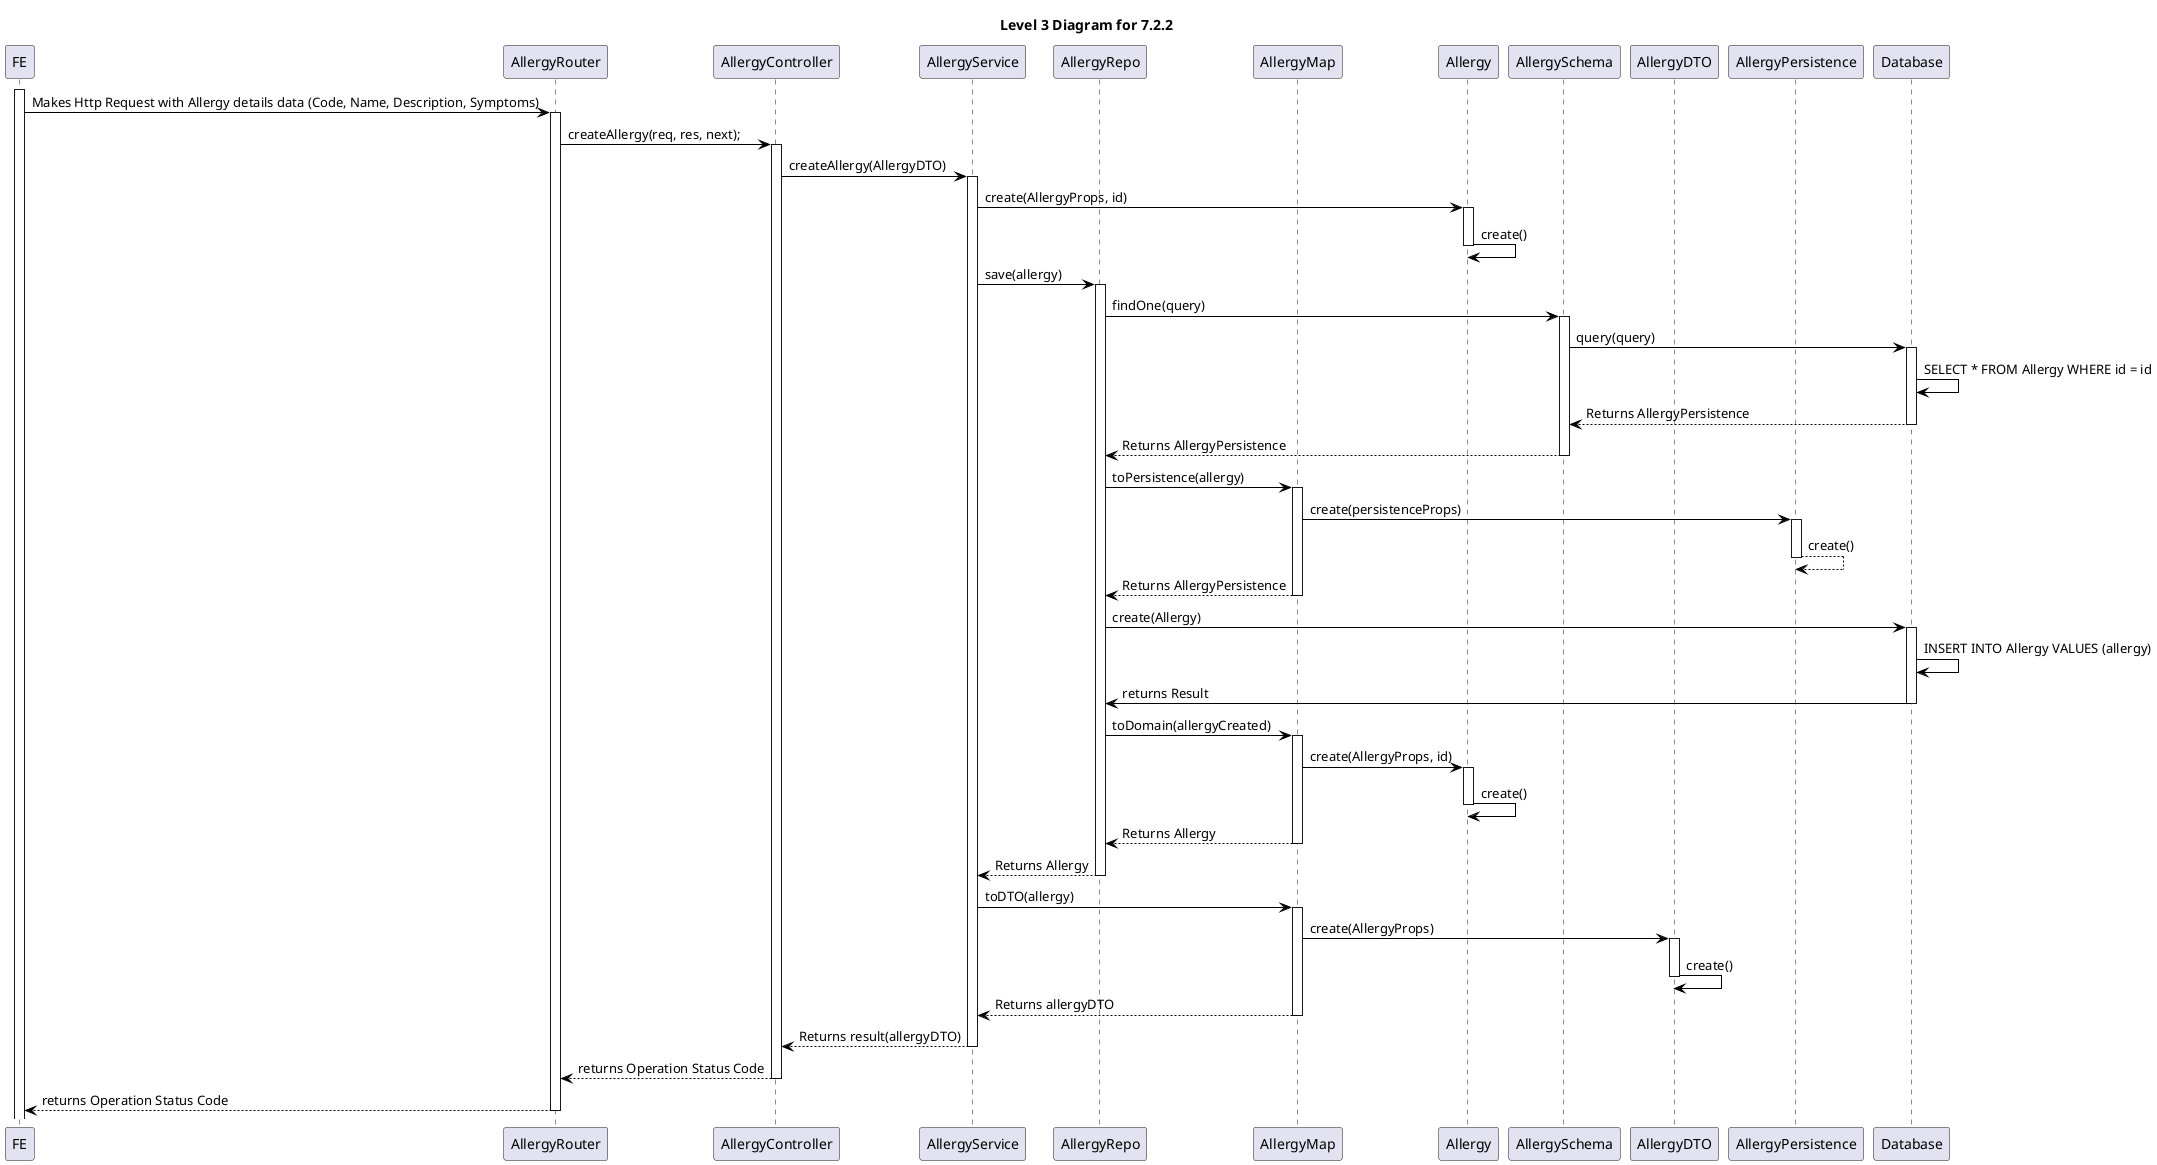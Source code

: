@startuml level_3_MDV

title Level 3 Diagram for 7.2.2

hide empty members

skinparam class {
    BackgroundColor<<controller>> #D6EAF8
    BackgroundColor<<service>> #D1F2EB
    BackgroundColor<<repository>> #FDEBD0
    BackgroundColor<<mapper>> #D1F2EB
    BackgroundColor<<entity>> #FDEBD0
    BackgroundColor #FEF9E7
    ArrowColor Black
}

skinparam package {
    BackgroundColor #EBF5FB
}

participant FE as A
participant "AllergyRouter" as ART 
participant "AllergyController" as AC 
participant "AllergyService" as AS
participant "AllergyRepo" as AR 
participant "AllergyMap" as AM
participant "Allergy" as AL 
participant "AllergySchema" as ALSchema 
participant "AllergyDTO" as ALDTO
participant "AllergyPersistence" as ALP
participant "Database" as DB

activate A
A -> ART: Makes Http Request with Allergy details data (Code, Name, Description, Symptoms)
activate ART
ART -> AC: createAllergy(req, res, next);
activate AC
AC -> AS: createAllergy(AllergyDTO)
activate AS
AS -> AL: create(AllergyProps, id)
activate AL
AL -> AL: create() 
deactivate AL
AS -> AR: save(allergy)

activate AR
AR -> ALSchema: findOne(query)
activate ALSchema
ALSchema -> DB: query(query)
activate DB
DB -> DB: SELECT * FROM Allergy WHERE id = id
DB --> ALSchema: Returns AllergyPersistence
deactivate DB
ALSchema --> AR: Returns AllergyPersistence
deactivate ALSchema

AR -> AM: toPersistence(allergy)
activate AM
AM -> ALP: create(persistenceProps)
activate ALP
ALP --> ALP: create()
deactivate ALP
AM --> AR: Returns AllergyPersistence
deactivate AM

AR -> DB: create(Allergy)
activate DB
DB -> DB: INSERT INTO Allergy VALUES (allergy)
DB -> AR: returns Result
deactivate DB

AR -> AM: toDomain(allergyCreated)
activate AM
AM -> AL: create(AllergyProps, id)
activate AL
AL -> AL: create() 
deactivate AL
AM --> AR: Returns Allergy
deactivate AM

AR --> AS: Returns Allergy
deactivate AR

AS -> AM: toDTO(allergy)
activate AM
AM -> ALDTO: create(AllergyProps)
activate ALDTO
ALDTO -> ALDTO: create()
deactivate ALDTO
AM --> AS: Returns allergyDTO
deactivate AM

AS --> AC: Returns result(allergyDTO)
deactivate AS
AC --> ART: returns Operation Status Code
deactivate AC
ART --> A: returns Operation Status Code
deactivate ART

@enduml